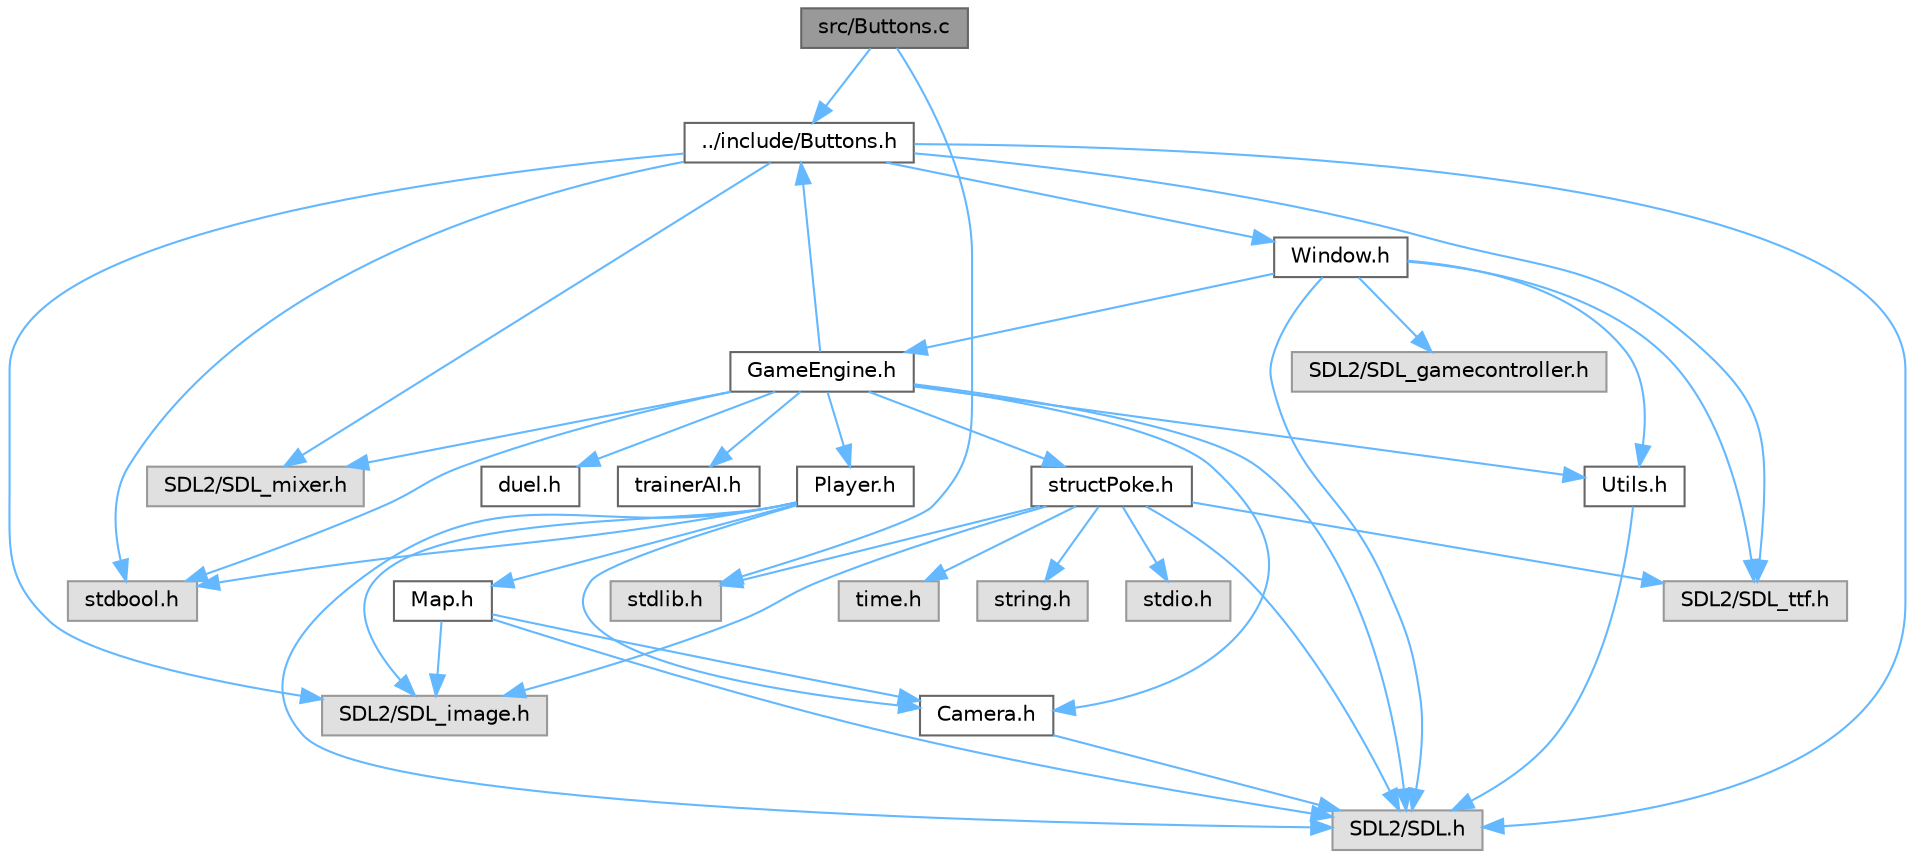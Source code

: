 digraph "src/Buttons.c"
{
 // LATEX_PDF_SIZE
  bgcolor="transparent";
  edge [fontname=Helvetica,fontsize=10,labelfontname=Helvetica,labelfontsize=10];
  node [fontname=Helvetica,fontsize=10,shape=box,height=0.2,width=0.4];
  Node1 [id="Node000001",label="src/Buttons.c",height=0.2,width=0.4,color="gray40", fillcolor="grey60", style="filled", fontcolor="black",tooltip=" "];
  Node1 -> Node2 [id="edge41_Node000001_Node000002",color="steelblue1",style="solid",tooltip=" "];
  Node2 [id="Node000002",label="../include/Buttons.h",height=0.2,width=0.4,color="grey40", fillcolor="white", style="filled",URL="$d3/d70/Buttons_8h.html",tooltip="Gestion des boutons et curseurs pour l'application."];
  Node2 -> Node3 [id="edge42_Node000002_Node000003",color="steelblue1",style="solid",tooltip=" "];
  Node3 [id="Node000003",label="SDL2/SDL.h",height=0.2,width=0.4,color="grey60", fillcolor="#E0E0E0", style="filled",tooltip=" "];
  Node2 -> Node4 [id="edge43_Node000002_Node000004",color="steelblue1",style="solid",tooltip=" "];
  Node4 [id="Node000004",label="SDL2/SDL_image.h",height=0.2,width=0.4,color="grey60", fillcolor="#E0E0E0", style="filled",tooltip=" "];
  Node2 -> Node5 [id="edge44_Node000002_Node000005",color="steelblue1",style="solid",tooltip=" "];
  Node5 [id="Node000005",label="SDL2/SDL_ttf.h",height=0.2,width=0.4,color="grey60", fillcolor="#E0E0E0", style="filled",tooltip=" "];
  Node2 -> Node6 [id="edge45_Node000002_Node000006",color="steelblue1",style="solid",tooltip=" "];
  Node6 [id="Node000006",label="SDL2/SDL_mixer.h",height=0.2,width=0.4,color="grey60", fillcolor="#E0E0E0", style="filled",tooltip=" "];
  Node2 -> Node7 [id="edge46_Node000002_Node000007",color="steelblue1",style="solid",tooltip=" "];
  Node7 [id="Node000007",label="stdbool.h",height=0.2,width=0.4,color="grey60", fillcolor="#E0E0E0", style="filled",tooltip=" "];
  Node2 -> Node8 [id="edge47_Node000002_Node000008",color="steelblue1",style="solid",tooltip=" "];
  Node8 [id="Node000008",label="Window.h",height=0.2,width=0.4,color="grey40", fillcolor="white", style="filled",URL="$d3/ded/Window_8h.html",tooltip="Définition et gestion de la fenêtre principale de l'application."];
  Node8 -> Node3 [id="edge48_Node000008_Node000003",color="steelblue1",style="solid",tooltip=" "];
  Node8 -> Node5 [id="edge49_Node000008_Node000005",color="steelblue1",style="solid",tooltip=" "];
  Node8 -> Node9 [id="edge50_Node000008_Node000009",color="steelblue1",style="solid",tooltip=" "];
  Node9 [id="Node000009",label="SDL2/SDL_gamecontroller.h",height=0.2,width=0.4,color="grey60", fillcolor="#E0E0E0", style="filled",tooltip=" "];
  Node8 -> Node10 [id="edge51_Node000008_Node000010",color="steelblue1",style="solid",tooltip=" "];
  Node10 [id="Node000010",label="GameEngine.h",height=0.2,width=0.4,color="grey40", fillcolor="white", style="filled",URL="$d7/d1f/GameEngine_8h.html",tooltip="Définition et gestion du moteur de jeu."];
  Node10 -> Node3 [id="edge52_Node000010_Node000003",color="steelblue1",style="solid",tooltip=" "];
  Node10 -> Node6 [id="edge53_Node000010_Node000006",color="steelblue1",style="solid",tooltip=" "];
  Node10 -> Node7 [id="edge54_Node000010_Node000007",color="steelblue1",style="solid",tooltip=" "];
  Node10 -> Node11 [id="edge55_Node000010_Node000011",color="steelblue1",style="solid",tooltip=" "];
  Node11 [id="Node000011",label="structPoke.h",height=0.2,width=0.4,color="grey40", fillcolor="white", style="filled",URL="$da/d71/structPoke_8h.html",tooltip=" "];
  Node11 -> Node12 [id="edge56_Node000011_Node000012",color="steelblue1",style="solid",tooltip=" "];
  Node12 [id="Node000012",label="stdio.h",height=0.2,width=0.4,color="grey60", fillcolor="#E0E0E0", style="filled",tooltip=" "];
  Node11 -> Node13 [id="edge57_Node000011_Node000013",color="steelblue1",style="solid",tooltip=" "];
  Node13 [id="Node000013",label="stdlib.h",height=0.2,width=0.4,color="grey60", fillcolor="#E0E0E0", style="filled",tooltip=" "];
  Node11 -> Node14 [id="edge58_Node000011_Node000014",color="steelblue1",style="solid",tooltip=" "];
  Node14 [id="Node000014",label="time.h",height=0.2,width=0.4,color="grey60", fillcolor="#E0E0E0", style="filled",tooltip=" "];
  Node11 -> Node15 [id="edge59_Node000011_Node000015",color="steelblue1",style="solid",tooltip=" "];
  Node15 [id="Node000015",label="string.h",height=0.2,width=0.4,color="grey60", fillcolor="#E0E0E0", style="filled",tooltip=" "];
  Node11 -> Node3 [id="edge60_Node000011_Node000003",color="steelblue1",style="solid",tooltip=" "];
  Node11 -> Node4 [id="edge61_Node000011_Node000004",color="steelblue1",style="solid",tooltip=" "];
  Node11 -> Node5 [id="edge62_Node000011_Node000005",color="steelblue1",style="solid",tooltip=" "];
  Node10 -> Node16 [id="edge63_Node000010_Node000016",color="steelblue1",style="solid",tooltip=" "];
  Node16 [id="Node000016",label="duel.h",height=0.2,width=0.4,color="grey40", fillcolor="white", style="filled",URL="$d6/d8e/duel_8h.html",tooltip="Gestion des duels dans le style de \"Pokémon\" : système de tour par tour avec 2 équipes opposées."];
  Node10 -> Node17 [id="edge64_Node000010_Node000017",color="steelblue1",style="solid",tooltip=" "];
  Node17 [id="Node000017",label="trainerAI.h",height=0.2,width=0.4,color="grey40", fillcolor="white", style="filled",URL="$df/d27/trainerAI_8h.html",tooltip=" "];
  Node10 -> Node18 [id="edge65_Node000010_Node000018",color="steelblue1",style="solid",tooltip=" "];
  Node18 [id="Node000018",label="Camera.h",height=0.2,width=0.4,color="grey40", fillcolor="white", style="filled",URL="$dd/de4/Camera_8h.html",tooltip="Gestion de la caméra pour le défilement de la vue du jeu."];
  Node18 -> Node3 [id="edge66_Node000018_Node000003",color="steelblue1",style="solid",tooltip=" "];
  Node10 -> Node19 [id="edge67_Node000010_Node000019",color="steelblue1",style="solid",tooltip=" "];
  Node19 [id="Node000019",label="Player.h",height=0.2,width=0.4,color="grey40", fillcolor="white", style="filled",URL="$da/dbf/Player_8h.html",tooltip=" "];
  Node19 -> Node3 [id="edge68_Node000019_Node000003",color="steelblue1",style="solid",tooltip=" "];
  Node19 -> Node4 [id="edge69_Node000019_Node000004",color="steelblue1",style="solid",tooltip=" "];
  Node19 -> Node20 [id="edge70_Node000019_Node000020",color="steelblue1",style="solid",tooltip=" "];
  Node20 [id="Node000020",label="Map.h",height=0.2,width=0.4,color="grey40", fillcolor="white", style="filled",URL="$df/d79/Map_8h.html",tooltip=" "];
  Node20 -> Node3 [id="edge71_Node000020_Node000003",color="steelblue1",style="solid",tooltip=" "];
  Node20 -> Node4 [id="edge72_Node000020_Node000004",color="steelblue1",style="solid",tooltip=" "];
  Node20 -> Node18 [id="edge73_Node000020_Node000018",color="steelblue1",style="solid",tooltip=" "];
  Node19 -> Node18 [id="edge74_Node000019_Node000018",color="steelblue1",style="solid",tooltip=" "];
  Node19 -> Node7 [id="edge75_Node000019_Node000007",color="steelblue1",style="solid",tooltip=" "];
  Node10 -> Node21 [id="edge76_Node000010_Node000021",color="steelblue1",style="solid",tooltip=" "];
  Node21 [id="Node000021",label="Utils.h",height=0.2,width=0.4,color="grey40", fillcolor="white", style="filled",URL="$d9/ded/Utils_8h.html",tooltip="Fonctions utilitaires pour l'application."];
  Node21 -> Node3 [id="edge77_Node000021_Node000003",color="steelblue1",style="solid",tooltip=" "];
  Node10 -> Node2 [id="edge78_Node000010_Node000002",color="steelblue1",style="solid",tooltip=" "];
  Node8 -> Node21 [id="edge79_Node000008_Node000021",color="steelblue1",style="solid",tooltip=" "];
  Node1 -> Node13 [id="edge80_Node000001_Node000013",color="steelblue1",style="solid",tooltip=" "];
}

